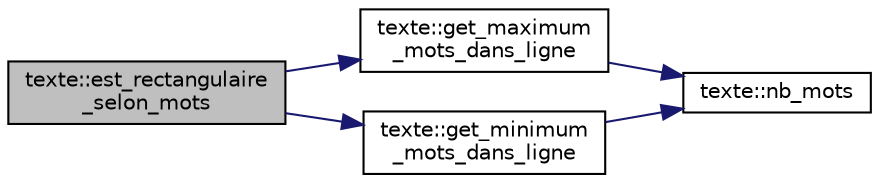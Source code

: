 digraph "texte::est_rectangulaire_selon_mots"
{
  edge [fontname="Helvetica",fontsize="10",labelfontname="Helvetica",labelfontsize="10"];
  node [fontname="Helvetica",fontsize="10",shape=record];
  rankdir="LR";
  Node64 [label="texte::est_rectangulaire\l_selon_mots",height=0.2,width=0.4,color="black", fillcolor="grey75", style="filled", fontcolor="black"];
  Node64 -> Node65 [color="midnightblue",fontsize="10",style="solid",fontname="Helvetica"];
  Node65 [label="texte::get_maximum\l_mots_dans_ligne",height=0.2,width=0.4,color="black", fillcolor="white", style="filled",URL="$classtexte.html#afc6c545dda7731f97266774813c16ed5",tooltip="Retourne le nombre maximum de mots dans une ligne. "];
  Node65 -> Node66 [color="midnightblue",fontsize="10",style="solid",fontname="Helvetica"];
  Node66 [label="texte::nb_mots",height=0.2,width=0.4,color="black", fillcolor="white", style="filled",URL="$classtexte.html#a954c4a3a28faa5a13bd5002a112eef86",tooltip="Retourne le nombre de mots du texte. "];
  Node64 -> Node67 [color="midnightblue",fontsize="10",style="solid",fontname="Helvetica"];
  Node67 [label="texte::get_minimum\l_mots_dans_ligne",height=0.2,width=0.4,color="black", fillcolor="white", style="filled",URL="$classtexte.html#aece70d0c58509927084f1a96c79acf32",tooltip="Retourne le nombre minimum de mots dans une ligne. "];
  Node67 -> Node66 [color="midnightblue",fontsize="10",style="solid",fontname="Helvetica"];
}
